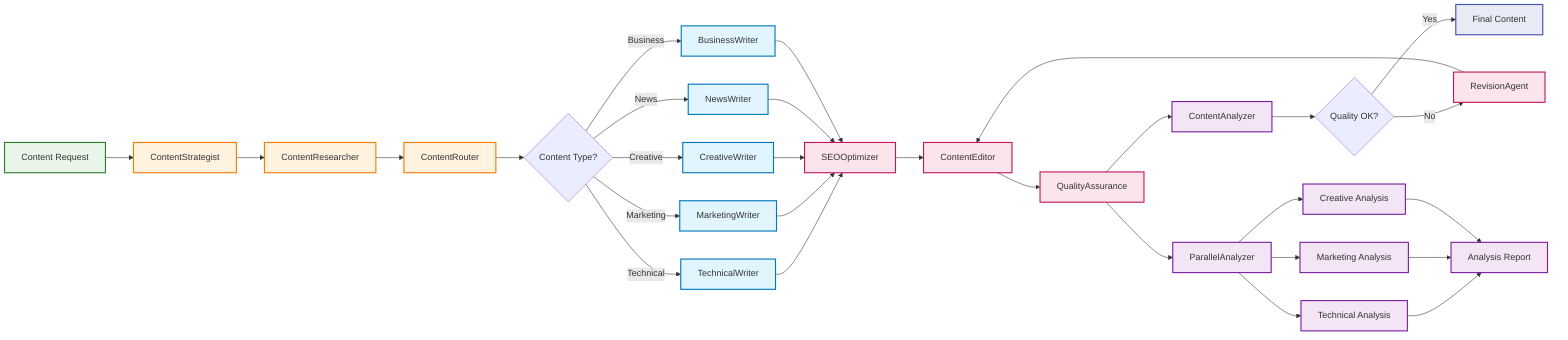 flowchart LR
    %% Input
    A[Content Request] --> B[ContentStrategist]
    
    %% Strategy Phase
    B --> C[ContentResearcher]
    C --> D[ContentRouter]
    
    %% Routing Decision
    D --> E{Content Type?}
    E -->|Technical| F[TechnicalWriter]
    E -->|Marketing| G[MarketingWriter]
    E -->|Creative| H[CreativeWriter]
    E -->|News| I[NewsWriter]
    E -->|Business| J[BusinessWriter]
    
    %% Content Creation
    F --> K[SEOOptimizer]
    G --> K
    H --> K
    I --> K
    J --> K
    
    %% Quality Assurance
    K --> L[ContentEditor]
    L --> M[QualityAssurance]
    
    %% Analysis
    M --> N[ContentAnalyzer]
    N --> O{Quality OK?}
    O -->|No| P[RevisionAgent]
    P --> L
    O -->|Yes| Q[Final Content]
    
    %% Parallel Analysis
    M --> R[ParallelAnalyzer]
    R --> S[Technical Analysis]
    R --> T[Marketing Analysis]
    R --> U[Creative Analysis]
    
    S --> V[Analysis Report]
    T --> V
    U --> V
    
    %% Style
    classDef input fill:#e8f5e8,stroke:#2e7d32,stroke-width:2px
    classDef strategy fill:#fff3e0,stroke:#f57c00,stroke-width:2px
    classDef writers fill:#e1f5fe,stroke:#0277bd,stroke-width:2px
    classDef quality fill:#fce4ec,stroke:#c2185b,stroke-width:2px
    classDef analysis fill:#f3e5f5,stroke:#7b1fa2,stroke-width:2px
    classDef output fill:#e8eaf6,stroke:#3f51b5,stroke-width:2px
    
    class A input
    class B,C,D strategy
    class F,G,H,I,J writers
    class K,L,M,P quality
    class N,R,S,T,U,V analysis
    class Q output